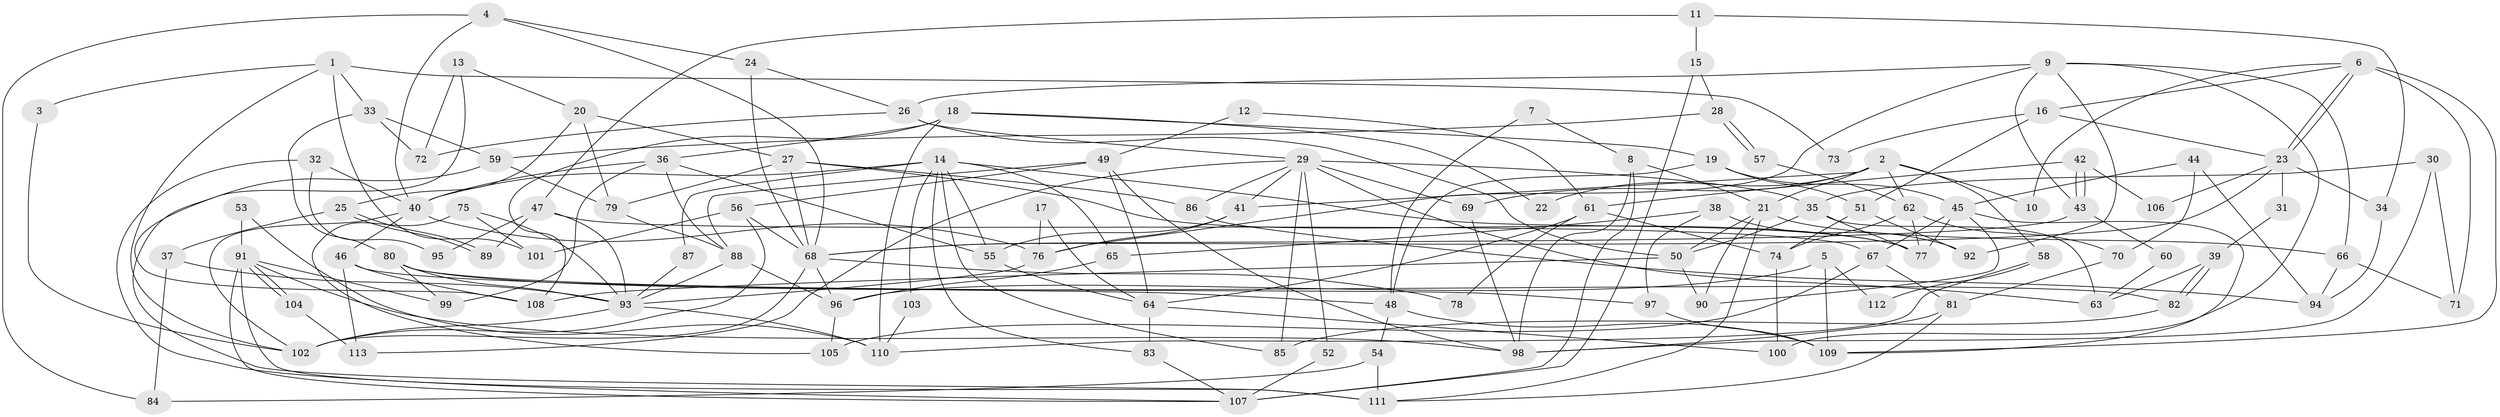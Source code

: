 // coarse degree distribution, {5: 0.26785714285714285, 10: 0.05357142857142857, 2: 0.10714285714285714, 3: 0.17857142857142858, 8: 0.07142857142857142, 18: 0.017857142857142856, 4: 0.08928571428571429, 7: 0.05357142857142857, 9: 0.05357142857142857, 6: 0.08928571428571429, 11: 0.017857142857142856}
// Generated by graph-tools (version 1.1) at 2025/18/03/04/25 18:18:57]
// undirected, 113 vertices, 226 edges
graph export_dot {
graph [start="1"]
  node [color=gray90,style=filled];
  1;
  2;
  3;
  4;
  5;
  6;
  7;
  8;
  9;
  10;
  11;
  12;
  13;
  14;
  15;
  16;
  17;
  18;
  19;
  20;
  21;
  22;
  23;
  24;
  25;
  26;
  27;
  28;
  29;
  30;
  31;
  32;
  33;
  34;
  35;
  36;
  37;
  38;
  39;
  40;
  41;
  42;
  43;
  44;
  45;
  46;
  47;
  48;
  49;
  50;
  51;
  52;
  53;
  54;
  55;
  56;
  57;
  58;
  59;
  60;
  61;
  62;
  63;
  64;
  65;
  66;
  67;
  68;
  69;
  70;
  71;
  72;
  73;
  74;
  75;
  76;
  77;
  78;
  79;
  80;
  81;
  82;
  83;
  84;
  85;
  86;
  87;
  88;
  89;
  90;
  91;
  92;
  93;
  94;
  95;
  96;
  97;
  98;
  99;
  100;
  101;
  102;
  103;
  104;
  105;
  106;
  107;
  108;
  109;
  110;
  111;
  112;
  113;
  1 -- 33;
  1 -- 102;
  1 -- 3;
  1 -- 73;
  1 -- 101;
  2 -- 21;
  2 -- 69;
  2 -- 10;
  2 -- 22;
  2 -- 41;
  2 -- 58;
  2 -- 62;
  3 -- 102;
  4 -- 40;
  4 -- 24;
  4 -- 68;
  4 -- 84;
  5 -- 96;
  5 -- 109;
  5 -- 112;
  6 -- 71;
  6 -- 23;
  6 -- 23;
  6 -- 10;
  6 -- 16;
  6 -- 109;
  7 -- 48;
  7 -- 8;
  8 -- 107;
  8 -- 21;
  8 -- 98;
  9 -- 92;
  9 -- 76;
  9 -- 26;
  9 -- 43;
  9 -- 66;
  9 -- 100;
  11 -- 47;
  11 -- 34;
  11 -- 15;
  12 -- 61;
  12 -- 49;
  13 -- 108;
  13 -- 20;
  13 -- 72;
  14 -- 85;
  14 -- 83;
  14 -- 40;
  14 -- 55;
  14 -- 65;
  14 -- 77;
  14 -- 87;
  14 -- 103;
  15 -- 28;
  15 -- 107;
  16 -- 23;
  16 -- 51;
  16 -- 73;
  17 -- 76;
  17 -- 64;
  18 -- 108;
  18 -- 36;
  18 -- 19;
  18 -- 22;
  18 -- 110;
  19 -- 45;
  19 -- 48;
  19 -- 51;
  20 -- 27;
  20 -- 79;
  20 -- 25;
  21 -- 111;
  21 -- 66;
  21 -- 50;
  21 -- 90;
  23 -- 68;
  23 -- 31;
  23 -- 34;
  23 -- 106;
  24 -- 68;
  24 -- 26;
  25 -- 89;
  25 -- 89;
  25 -- 37;
  26 -- 50;
  26 -- 29;
  26 -- 72;
  27 -- 68;
  27 -- 77;
  27 -- 79;
  27 -- 86;
  28 -- 57;
  28 -- 57;
  28 -- 59;
  29 -- 41;
  29 -- 35;
  29 -- 52;
  29 -- 63;
  29 -- 69;
  29 -- 85;
  29 -- 86;
  29 -- 113;
  30 -- 98;
  30 -- 35;
  30 -- 71;
  31 -- 39;
  32 -- 107;
  32 -- 40;
  32 -- 95;
  33 -- 59;
  33 -- 72;
  33 -- 80;
  34 -- 94;
  35 -- 50;
  35 -- 63;
  35 -- 77;
  36 -- 88;
  36 -- 99;
  36 -- 40;
  36 -- 55;
  37 -- 93;
  37 -- 84;
  38 -- 97;
  38 -- 65;
  38 -- 92;
  39 -- 82;
  39 -- 82;
  39 -- 63;
  40 -- 46;
  40 -- 76;
  40 -- 102;
  41 -- 55;
  41 -- 76;
  42 -- 43;
  42 -- 43;
  42 -- 61;
  42 -- 106;
  43 -- 60;
  43 -- 68;
  44 -- 45;
  44 -- 70;
  44 -- 94;
  45 -- 67;
  45 -- 77;
  45 -- 90;
  45 -- 109;
  46 -- 48;
  46 -- 108;
  46 -- 113;
  47 -- 93;
  47 -- 67;
  47 -- 89;
  47 -- 95;
  48 -- 109;
  48 -- 54;
  49 -- 64;
  49 -- 56;
  49 -- 88;
  49 -- 98;
  50 -- 90;
  50 -- 108;
  51 -- 74;
  51 -- 92;
  52 -- 107;
  53 -- 91;
  53 -- 110;
  54 -- 84;
  54 -- 111;
  55 -- 64;
  56 -- 102;
  56 -- 68;
  56 -- 101;
  57 -- 62;
  58 -- 110;
  58 -- 112;
  59 -- 111;
  59 -- 79;
  60 -- 63;
  61 -- 74;
  61 -- 64;
  61 -- 78;
  62 -- 77;
  62 -- 70;
  62 -- 74;
  64 -- 100;
  64 -- 83;
  65 -- 96;
  66 -- 94;
  66 -- 71;
  67 -- 81;
  67 -- 105;
  68 -- 78;
  68 -- 96;
  68 -- 102;
  69 -- 98;
  70 -- 81;
  74 -- 100;
  75 -- 101;
  75 -- 93;
  75 -- 105;
  76 -- 93;
  79 -- 88;
  80 -- 93;
  80 -- 82;
  80 -- 97;
  80 -- 99;
  81 -- 98;
  81 -- 111;
  82 -- 85;
  83 -- 107;
  86 -- 94;
  87 -- 93;
  88 -- 93;
  88 -- 96;
  91 -- 104;
  91 -- 104;
  91 -- 98;
  91 -- 99;
  91 -- 107;
  91 -- 111;
  93 -- 102;
  93 -- 110;
  96 -- 105;
  97 -- 109;
  103 -- 110;
  104 -- 113;
}
